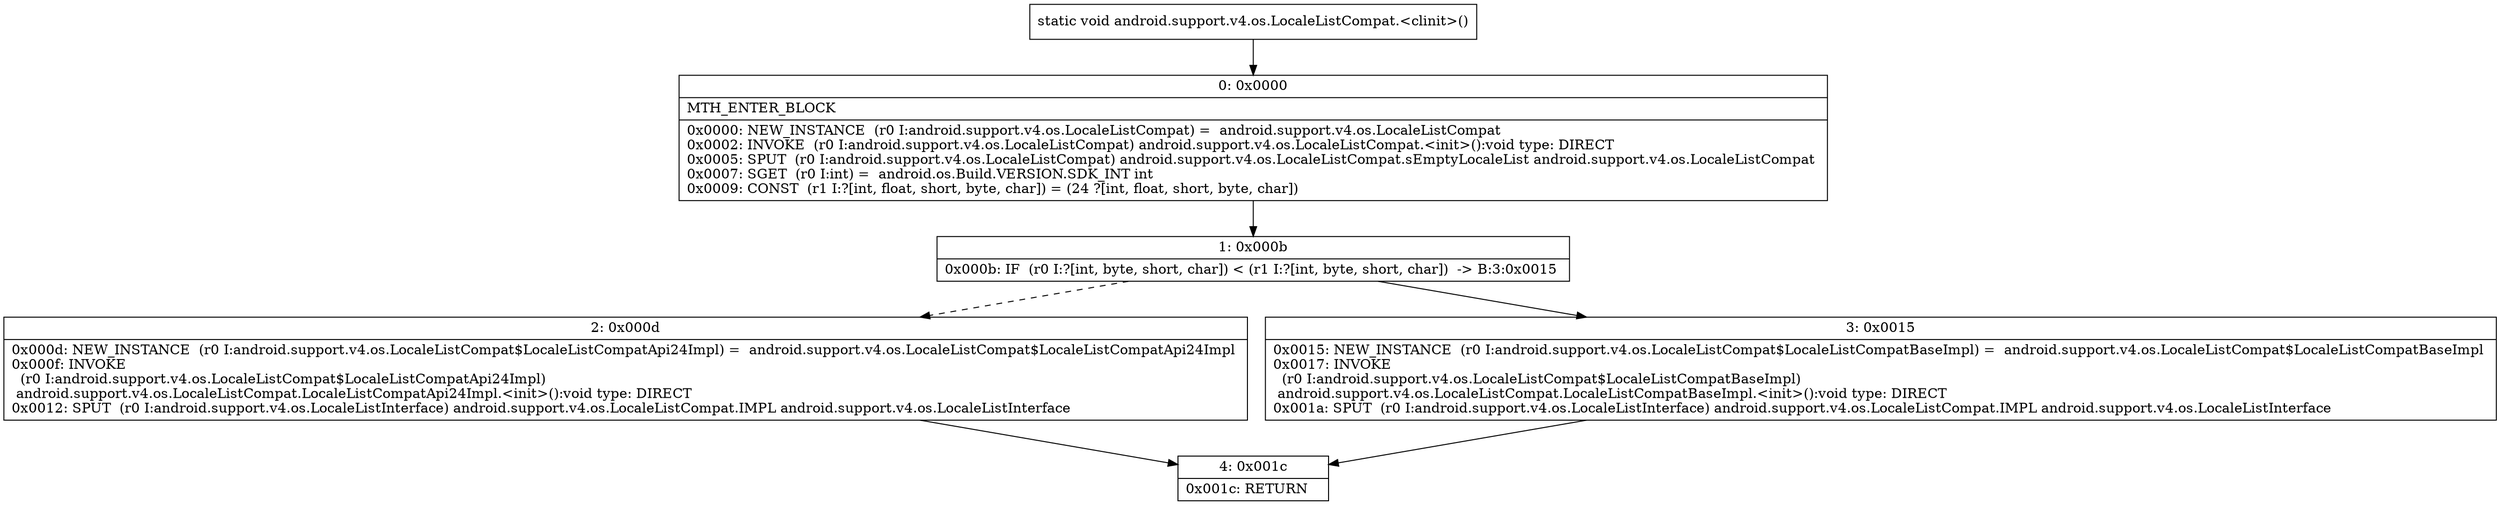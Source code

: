 digraph "CFG forandroid.support.v4.os.LocaleListCompat.\<clinit\>()V" {
Node_0 [shape=record,label="{0\:\ 0x0000|MTH_ENTER_BLOCK\l|0x0000: NEW_INSTANCE  (r0 I:android.support.v4.os.LocaleListCompat) =  android.support.v4.os.LocaleListCompat \l0x0002: INVOKE  (r0 I:android.support.v4.os.LocaleListCompat) android.support.v4.os.LocaleListCompat.\<init\>():void type: DIRECT \l0x0005: SPUT  (r0 I:android.support.v4.os.LocaleListCompat) android.support.v4.os.LocaleListCompat.sEmptyLocaleList android.support.v4.os.LocaleListCompat \l0x0007: SGET  (r0 I:int) =  android.os.Build.VERSION.SDK_INT int \l0x0009: CONST  (r1 I:?[int, float, short, byte, char]) = (24 ?[int, float, short, byte, char]) \l}"];
Node_1 [shape=record,label="{1\:\ 0x000b|0x000b: IF  (r0 I:?[int, byte, short, char]) \< (r1 I:?[int, byte, short, char])  \-\> B:3:0x0015 \l}"];
Node_2 [shape=record,label="{2\:\ 0x000d|0x000d: NEW_INSTANCE  (r0 I:android.support.v4.os.LocaleListCompat$LocaleListCompatApi24Impl) =  android.support.v4.os.LocaleListCompat$LocaleListCompatApi24Impl \l0x000f: INVOKE  \l  (r0 I:android.support.v4.os.LocaleListCompat$LocaleListCompatApi24Impl)\l android.support.v4.os.LocaleListCompat.LocaleListCompatApi24Impl.\<init\>():void type: DIRECT \l0x0012: SPUT  (r0 I:android.support.v4.os.LocaleListInterface) android.support.v4.os.LocaleListCompat.IMPL android.support.v4.os.LocaleListInterface \l}"];
Node_3 [shape=record,label="{3\:\ 0x0015|0x0015: NEW_INSTANCE  (r0 I:android.support.v4.os.LocaleListCompat$LocaleListCompatBaseImpl) =  android.support.v4.os.LocaleListCompat$LocaleListCompatBaseImpl \l0x0017: INVOKE  \l  (r0 I:android.support.v4.os.LocaleListCompat$LocaleListCompatBaseImpl)\l android.support.v4.os.LocaleListCompat.LocaleListCompatBaseImpl.\<init\>():void type: DIRECT \l0x001a: SPUT  (r0 I:android.support.v4.os.LocaleListInterface) android.support.v4.os.LocaleListCompat.IMPL android.support.v4.os.LocaleListInterface \l}"];
Node_4 [shape=record,label="{4\:\ 0x001c|0x001c: RETURN   \l}"];
MethodNode[shape=record,label="{static void android.support.v4.os.LocaleListCompat.\<clinit\>() }"];
MethodNode -> Node_0;
Node_0 -> Node_1;
Node_1 -> Node_2[style=dashed];
Node_1 -> Node_3;
Node_2 -> Node_4;
Node_3 -> Node_4;
}

